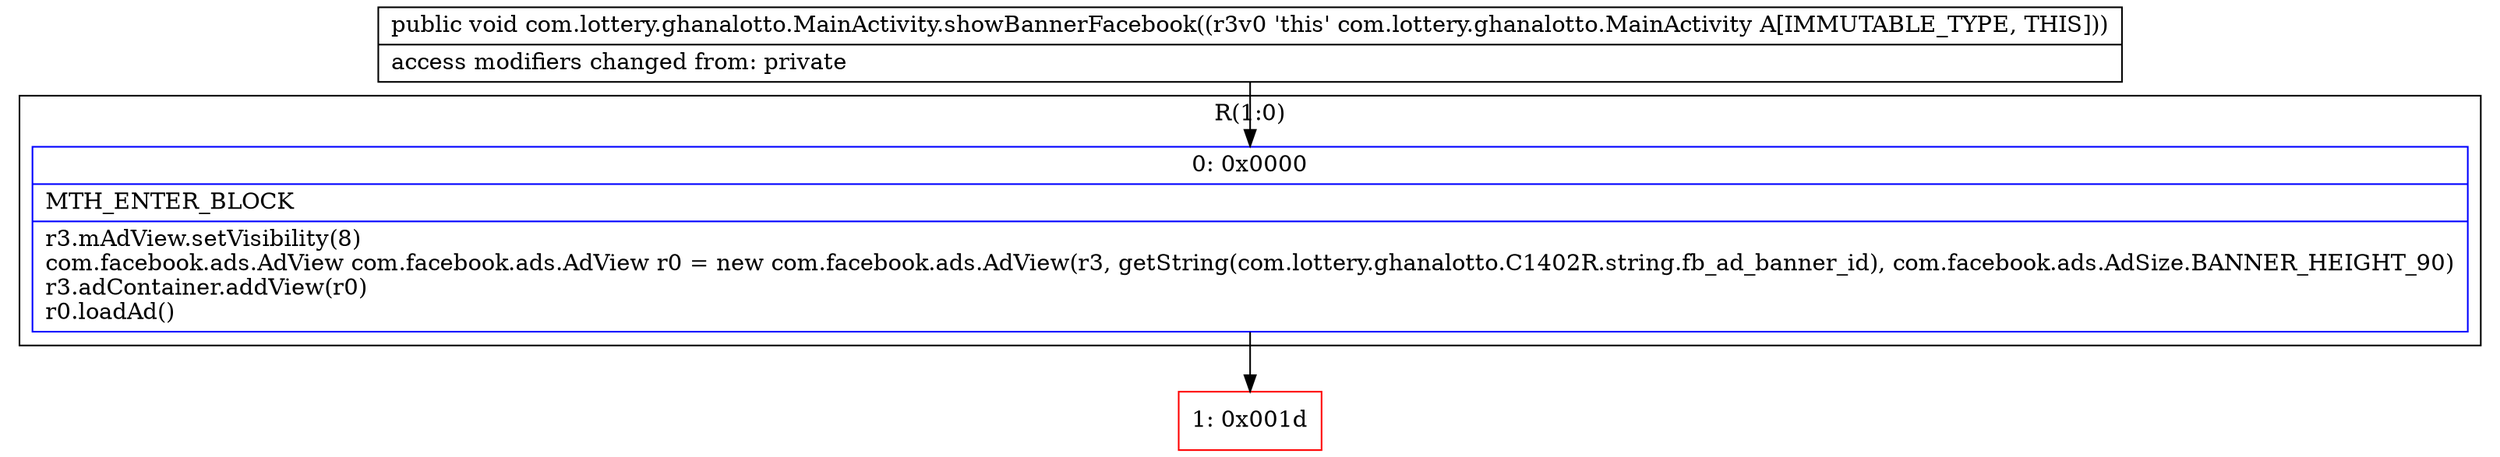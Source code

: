 digraph "CFG forcom.lottery.ghanalotto.MainActivity.showBannerFacebook()V" {
subgraph cluster_Region_2011464250 {
label = "R(1:0)";
node [shape=record,color=blue];
Node_0 [shape=record,label="{0\:\ 0x0000|MTH_ENTER_BLOCK\l|r3.mAdView.setVisibility(8)\lcom.facebook.ads.AdView com.facebook.ads.AdView r0 = new com.facebook.ads.AdView(r3, getString(com.lottery.ghanalotto.C1402R.string.fb_ad_banner_id), com.facebook.ads.AdSize.BANNER_HEIGHT_90)\lr3.adContainer.addView(r0)\lr0.loadAd()\l}"];
}
Node_1 [shape=record,color=red,label="{1\:\ 0x001d}"];
MethodNode[shape=record,label="{public void com.lottery.ghanalotto.MainActivity.showBannerFacebook((r3v0 'this' com.lottery.ghanalotto.MainActivity A[IMMUTABLE_TYPE, THIS]))  | access modifiers changed from: private\l}"];
MethodNode -> Node_0;
Node_0 -> Node_1;
}


